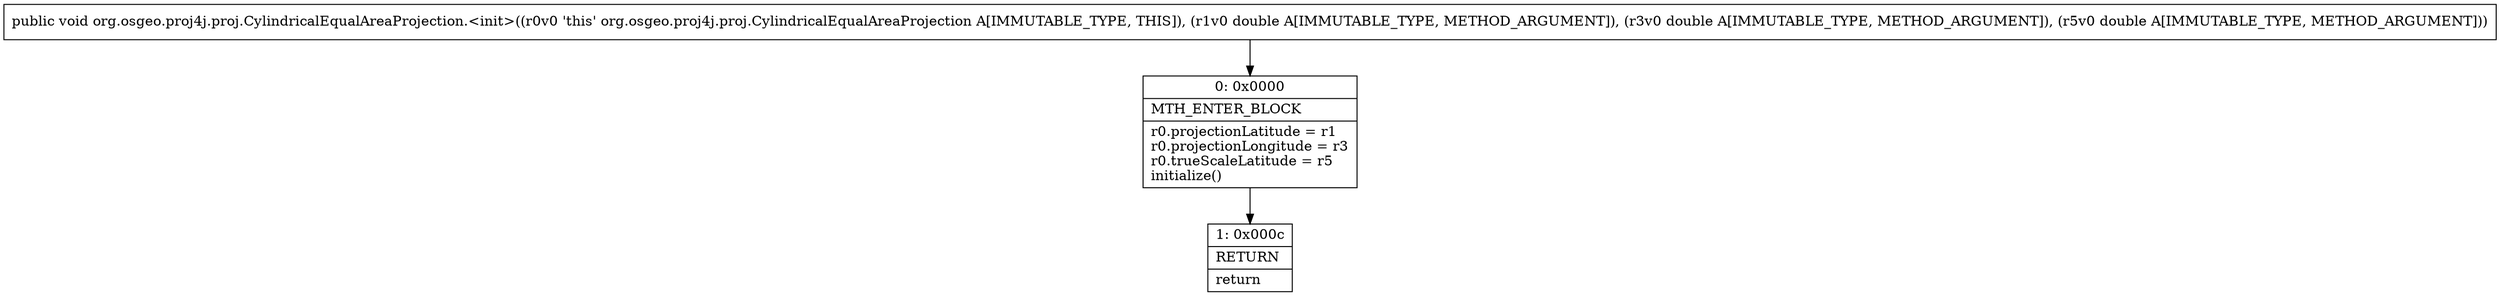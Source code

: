 digraph "CFG fororg.osgeo.proj4j.proj.CylindricalEqualAreaProjection.\<init\>(DDD)V" {
Node_0 [shape=record,label="{0\:\ 0x0000|MTH_ENTER_BLOCK\l|r0.projectionLatitude = r1\lr0.projectionLongitude = r3\lr0.trueScaleLatitude = r5\linitialize()\l}"];
Node_1 [shape=record,label="{1\:\ 0x000c|RETURN\l|return\l}"];
MethodNode[shape=record,label="{public void org.osgeo.proj4j.proj.CylindricalEqualAreaProjection.\<init\>((r0v0 'this' org.osgeo.proj4j.proj.CylindricalEqualAreaProjection A[IMMUTABLE_TYPE, THIS]), (r1v0 double A[IMMUTABLE_TYPE, METHOD_ARGUMENT]), (r3v0 double A[IMMUTABLE_TYPE, METHOD_ARGUMENT]), (r5v0 double A[IMMUTABLE_TYPE, METHOD_ARGUMENT])) }"];
MethodNode -> Node_0;
Node_0 -> Node_1;
}

